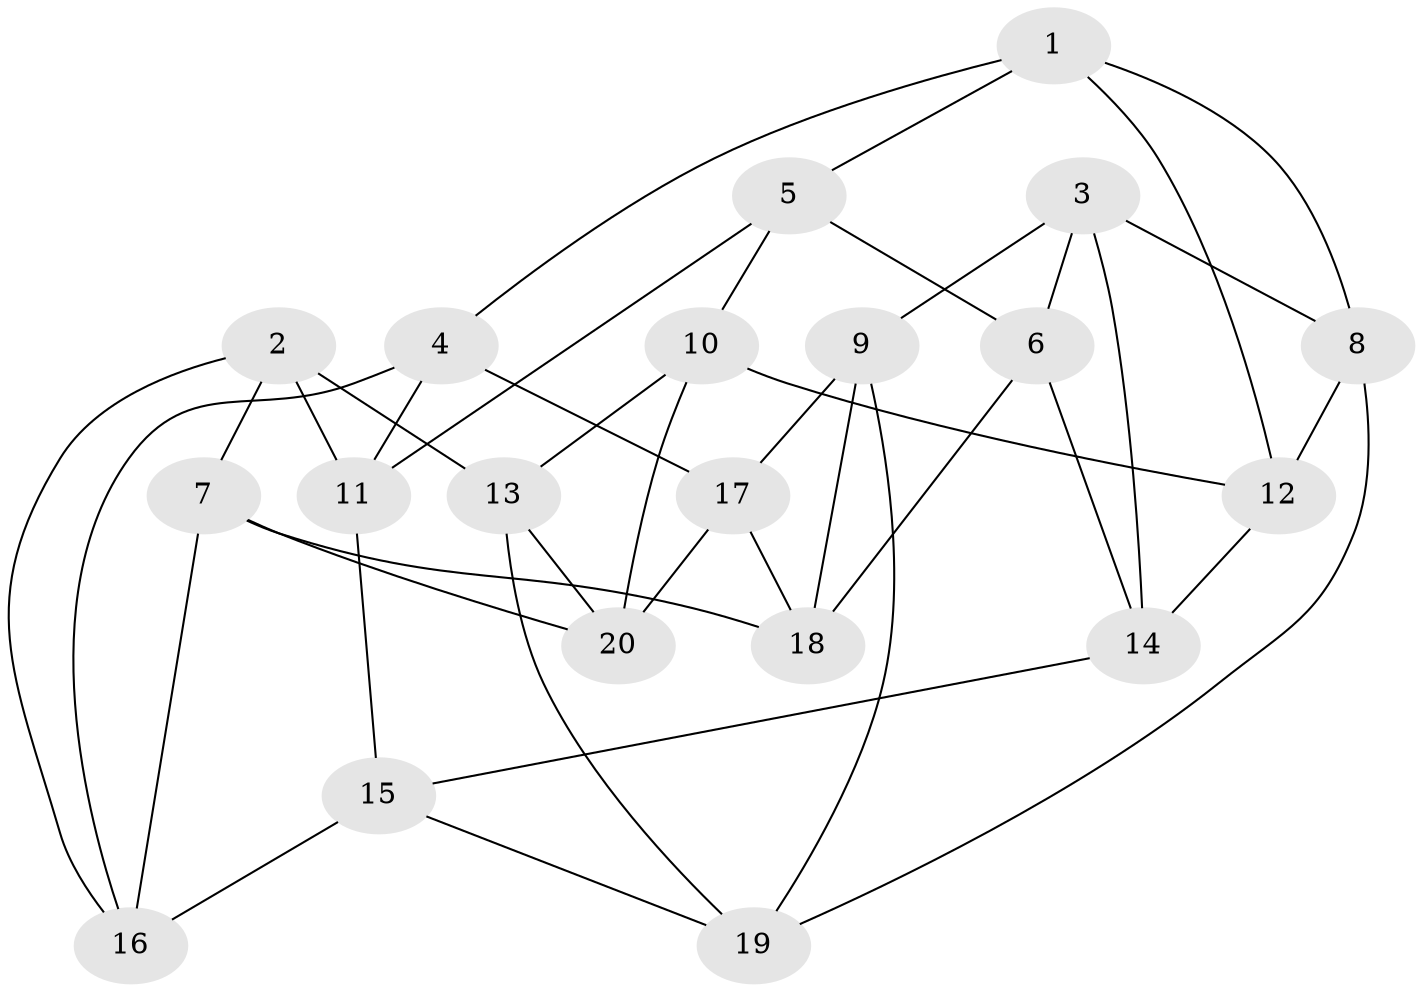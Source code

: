 // Generated by graph-tools (version 1.1) at 2025/46/02/15/25 05:46:28]
// undirected, 20 vertices, 40 edges
graph export_dot {
graph [start="1"]
  node [color=gray90,style=filled];
  1;
  2;
  3;
  4;
  5;
  6;
  7;
  8;
  9;
  10;
  11;
  12;
  13;
  14;
  15;
  16;
  17;
  18;
  19;
  20;
  1 -- 5;
  1 -- 4;
  1 -- 12;
  1 -- 8;
  2 -- 11;
  2 -- 16;
  2 -- 7;
  2 -- 13;
  3 -- 14;
  3 -- 6;
  3 -- 8;
  3 -- 9;
  4 -- 11;
  4 -- 17;
  4 -- 16;
  5 -- 10;
  5 -- 11;
  5 -- 6;
  6 -- 14;
  6 -- 18;
  7 -- 20;
  7 -- 18;
  7 -- 16;
  8 -- 12;
  8 -- 19;
  9 -- 19;
  9 -- 18;
  9 -- 17;
  10 -- 12;
  10 -- 13;
  10 -- 20;
  11 -- 15;
  12 -- 14;
  13 -- 20;
  13 -- 19;
  14 -- 15;
  15 -- 19;
  15 -- 16;
  17 -- 18;
  17 -- 20;
}
